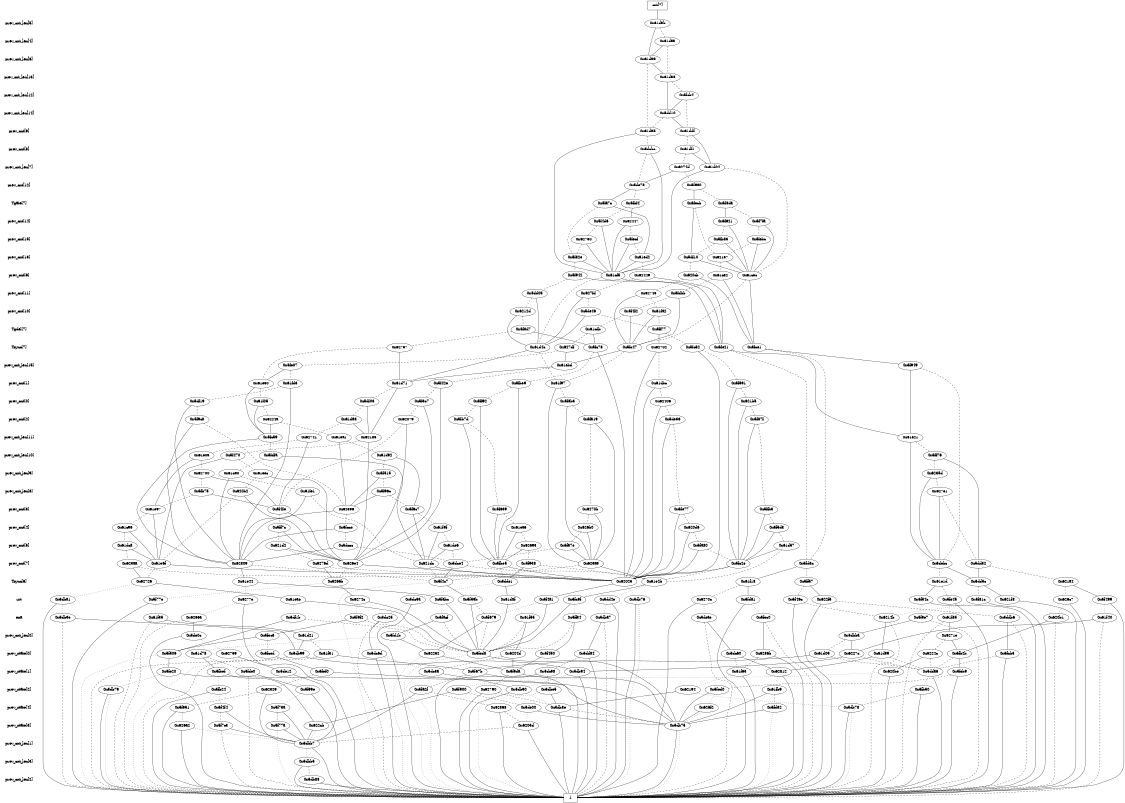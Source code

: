digraph "DD" {
size = "7.5,10"
center = true;
edge [dir = none];
{ node [shape = plaintext];
  edge [style = invis];
  "CONST NODES" [style = invis];
" prev_cnt_len[5] " -> " prev_cnt_len[4] " -> " prev_cnt_len[6] " -> " prev_cnt_len[13] " -> " prev_cnt_len[12] " -> " prev_cnt_len[14] " -> " prev_cnt[9] " -> " prev_cnt[8] " -> " prev_cnt_len[7] " -> " prev_cnt[12] " -> " Tgate[7] " -> " prev_cnt[14] " -> " prev_cnt[15] " -> " prev_cnt[13] " -> " prev_cnt[6] " -> " prev_cnt[11] " -> " prev_cnt[10] " -> " Tgdel[7] " -> " Tsync[7] " -> " prev_cnt_len[15] " -> " prev_cnt[1] " -> " prev_cnt[0] " -> " prev_cnt[2] " -> " prev_cnt_len[11] " -> " prev_cnt_len[10] " -> " prev_cnt_len[9] " -> " prev_cnt_len[8] " -> " prev_cnt[3] " -> " prev_cnt[4] " -> " prev_cnt[5] " -> " prev_cnt[7] " -> " Tsync[6] " -> " rst " -> " ena " -> " prev_cnt_len[0] " -> " prev_state[0] " -> " prev_state[1] " -> " prev_state[2] " -> " prev_state[4] " -> " prev_state[3] " -> " prev_cnt_len[1] " -> " prev_cnt_len[3] " -> " prev_cnt_len[2] " -> "CONST NODES"; 
}
{ rank = same; node [shape = box]; edge [style = invis];
"  cnt[7]  "; }
{ rank = same; " prev_cnt_len[5] ";
"0x61dab";
}
{ rank = same; " prev_cnt_len[4] ";
"0x61daa";
}
{ rank = same; " prev_cnt_len[6] ";
"0x61da9";
}
{ rank = same; " prev_cnt_len[13] ";
"0x61da8";
}
{ rank = same; " prev_cnt_len[12] ";
"0x5fcb4";
}
{ rank = same; " prev_cnt_len[14] ";
"0x5dd10";
}
{ rank = same; " prev_cnt[9] ";
"0x61ddf";
"0x61da5";
}
{ rank = same; " prev_cnt[8] ";
"0x61df1";
"0x5dcbc";
}
{ rank = same; " prev_cnt_len[7] ";
"0x6274d";
"0x61d04";
}
{ rank = same; " prev_cnt[12] ";
"0x5f9a0";
"0x5de78";
}
{ rank = same; " Tgate[7] ";
"0x5fecb";
"0x5f8da";
"0x5fbf4";
"0x5fa7c";
}
{ rank = same; " prev_cnt[14] ";
"0x5f621";
"0x5f4d6";
"0x5f7fa";
"0x62447";
}
{ rank = same; " prev_cnt[15] ";
"0x5febc";
"0x5fecf";
"0x62730";
"0x5fb83";
}
{ rank = same; " prev_cnt[13] ";
"0x62137";
"0x61ed2";
"0x5df10";
"0x5f82e";
}
{ rank = same; " prev_cnt[6] ";
"0x61cf5";
"0x620cb";
"0x5f942";
"0x62449";
"0x61c82";
"0x61cec";
}
{ rank = same; " prev_cnt[11] ";
"0x5fdbb";
"0x5dd05";
"0x62743";
"0x627fd";
}
{ rank = same; " prev_cnt[10] ";
"0x5f4f2";
"0x5de46";
"0x6212d";
"0x61fa2";
}
{ rank = same; " Tgdel[7] ";
"0x5ff77";
"0x5f8d7";
"0x61cdb";
}
{ rank = same; " Tsync[7] ";
"0x5fc47";
"0x5fe21";
"0x5fce1";
"0x5fc78";
"0x61d4c";
"0x627df";
"0x5fc52";
"0x62702";
"0x62737";
}
{ rank = same; " prev_cnt_len[15] ";
"0x5fe07";
"0x61ebd";
"0x5f949";
}
{ rank = same; " prev_cnt[1] ";
"0x5f591";
"0x61d71";
"0x61dbc";
"0x61e30";
"0x61f97";
"0x5fbe9";
"0x5f42e";
"0x61fd3";
}
{ rank = same; " prev_cnt[0] ";
"0x62406";
"0x5ff92";
"0x5df03";
"0x5f3c7";
"0x5f8b3";
"0x5df19";
"0x61f05";
"0x621b5";
}
{ rank = same; " prev_cnt[2] ";
"0x5f87f";
"0x61d98";
"0x5fa19";
"0x62079";
"0x5fb7d";
"0x6224a";
"0x5de36";
"0x5f9c8";
}
{ rank = same; " prev_cnt_len[11] ";
"0x61ea1";
"0x62741";
"0x5fc59";
"0x62183";
"0x61e21";
}
{ rank = same; " prev_cnt_len[10] ";
"0x61d92";
"0x61e0a";
"0x5f470";
"0x5ff76";
"0x5fdfa";
}
{ rank = same; " prev_cnt_len[9] ";
"0x6235d";
"0x61eec";
"0x5f515";
"0x62700";
"0x61c90";
}
{ rank = same; " prev_cnt_len[8] ";
"0x5fb75";
"0x5f96c";
"0x627e1";
"0x61fe1";
"0x620b2";
}
{ rank = same; " prev_cnt[3] ";
"0x5ffb3";
"0x61e97";
"0x6270b";
"0x5f6c7";
"0x5f4fe";
"0x5fe77";
"0x62396";
"0x5f639";
}
{ rank = same; " prev_cnt[4] ";
"0x61ea5";
"0x61c96";
"0x61f9f";
"0x5f5d3";
"0x5fcce";
"0x5ff7c";
"0x620d6";
"0x626b0";
}
{ rank = same; " prev_cnt[5] ";
"0x5dccc";
"0x61de6";
"0x621d2";
"0x5fa80";
"0x5fa7e";
"0x61d57";
"0x61dc8";
"0x62693";
}
{ rank = same; " prev_cnt[7] ";
"0x6276d";
"0x5f938";
"0x61e6f";
"0x626e4";
"0x5dd32";
"0x62809";
"0x5dce4";
"0x5fd3c";
"0x623aa";
"0x623a9";
"0x621dc";
"0x5fc2e";
"0x5fbe5";
"0x5debc";
}
{ rank = same; " Tsync[6] ";
"0x6266b";
"0x5ff57";
"0x62025";
"0x5dde1";
"0x61e2b";
"0x61f18";
"0x61e44";
"0x621a4";
"0x61e1d";
"0x62726";
"0x5dd5c";
"0x5f4c7";
}
{ rank = same; " rst ";
"0x6277e";
"0x5fda1";
"0x6274c";
"0x5fe45";
"0x61eae";
"0x5f46c";
"0x5f81c";
"0x5f54c";
"0x5fc9f";
"0x5dba1";
"0x5fabc";
"0x5dc5a";
"0x5dd4e";
"0x5f77e";
"0x61d8f";
"0x626c7";
"0x6270c";
"0x622f5";
"0x621f8";
"0x5db76";
"0x5f4a1";
"0x5f59b";
"0x5f499";
}
{ rank = same; " ena ";
"0x5dc25";
"0x5ddb6";
"0x61f35";
"0x5f9f2";
"0x5deae";
"0x6214b";
"0x5df1b";
"0x61f55";
"0x5f9e7";
"0x620b1";
"0x5dba7";
"0x5facf";
"0x6266a";
"0x5db9e";
"0x5ff34";
"0x61f85";
"0x5f679";
"0x5fec0";
"0x61f40";
}
{ rank = same; " prev_cnt_len[0] ";
"0x5dbba";
"0x5fd1b";
"0x61d21";
"0x5fec3";
"0x5de0c";
"0x6271e";
}
{ rank = same; " prev_state[0] ";
"0x5db99";
"0x61f31";
"0x5f506";
"0x61d78";
"0x5dda4";
"0x6204d";
"0x62252";
"0x5fced";
"0x6286b";
"0x5fcb3";
"0x5dc60";
"0x6224c";
"0x5fed8";
"0x6227c";
"0x62759";
"0x61d99";
"0x5fb2b";
"0x5dc6d";
"0x5f450";
"0x61d09";
}
{ rank = same; " prev_state[1] ";
"0x5dc3a";
"0x5dda6";
"0x5db94";
"0x5feb9";
"0x5fde0";
"0x61f63";
"0x5f67b";
"0x5f9da";
"0x5dc98";
"0x5de12";
"0x5fef0";
"0x5fe20";
"0x620be";
"0x5fbef";
"0x62812";
}
{ rank = same; " prev_state[2] ";
"0x5fed0";
"0x5db90";
"0x62790";
"0x5fb24";
"0x62329";
"0x62194";
"0x5f900";
"0x5f99e";
"0x5fa2f";
"0x5dbe5";
"0x61fb9";
"0x5fb50";
"0x5db79";
}
{ rank = same; " prev_state[4] ";
"0x5f4f4";
"0x626f2";
"0x5fd32";
"0x5de00";
"0x5db8e";
"0x5f73a";
"0x5f951";
"0x5db78";
"0x62868";
}
{ rank = same; " prev_state[3] ";
"0x622cb";
"0x5f77a";
"0x5f7c3";
"0x626a2";
"0x6203d";
"0x5db75";
}
{ rank = same; " prev_cnt_len[1] ";
"0x5dbb7";
}
{ rank = same; " prev_cnt_len[3] ";
"0x5dbb5";
}
{ rank = same; " prev_cnt_len[2] ";
"0x5db88";
}
{ rank = same; "CONST NODES";
{ node [shape = box]; "0x5db40";
}
}
"  cnt[7]  " -> "0x61dab" [style = solid];
"0x61dab" -> "0x61da9";
"0x61dab" -> "0x61daa" [style = dashed];
"0x61daa" -> "0x61da9";
"0x61daa" -> "0x61da8" [style = dashed];
"0x61da9" -> "0x61da8";
"0x61da9" -> "0x61da5" [style = dashed];
"0x61da8" -> "0x5dd10";
"0x61da8" -> "0x5fcb4" [style = dashed];
"0x5fcb4" -> "0x5dd10";
"0x5fcb4" -> "0x61ddf" [style = dashed];
"0x5dd10" -> "0x61ddf";
"0x5dd10" -> "0x61da5" [style = dashed];
"0x61ddf" -> "0x61d04";
"0x61ddf" -> "0x61df1" [style = dashed];
"0x61da5" -> "0x61cf5";
"0x61da5" -> "0x5dcbc" [style = dashed];
"0x61df1" -> "0x61d04";
"0x61df1" -> "0x6274d" [style = dashed];
"0x5dcbc" -> "0x61cf5";
"0x5dcbc" -> "0x5de78" [style = dashed];
"0x6274d" -> "0x5de78";
"0x6274d" -> "0x5f9a0" [style = dashed];
"0x61d04" -> "0x61cf5";
"0x61d04" -> "0x61cec" [style = dashed];
"0x5f9a0" -> "0x5fecb";
"0x5f9a0" -> "0x5f8da" [style = dashed];
"0x5de78" -> "0x5fa7c";
"0x5de78" -> "0x5fbf4" [style = dashed];
"0x5fecb" -> "0x5df10";
"0x5fecb" -> "0x62137" [style = dashed];
"0x5f8da" -> "0x5f621";
"0x5f8da" -> "0x5f7fa" [style = dashed];
"0x5fbf4" -> "0x62447";
"0x5fbf4" -> "0x5f4d6" [style = dashed];
"0x5fa7c" -> "0x61ed2";
"0x5fa7c" -> "0x5f82e" [style = dashed];
"0x5f621" -> "0x61cec";
"0x5f621" -> "0x5fb83" [style = dashed];
"0x5f4d6" -> "0x61cf5";
"0x5f4d6" -> "0x62730" [style = dashed];
"0x5f7fa" -> "0x61cec";
"0x5f7fa" -> "0x5febc" [style = dashed];
"0x62447" -> "0x61cf5";
"0x62447" -> "0x5fecf" [style = dashed];
"0x5febc" -> "0x61cec";
"0x5febc" -> "0x62137" [style = dashed];
"0x5fecf" -> "0x61cf5";
"0x5fecf" -> "0x61ed2" [style = dashed];
"0x62730" -> "0x61cf5";
"0x62730" -> "0x5f82e" [style = dashed];
"0x5fb83" -> "0x61cec";
"0x5fb83" -> "0x5df10" [style = dashed];
"0x62137" -> "0x61cec";
"0x62137" -> "0x61c82" [style = dashed];
"0x61ed2" -> "0x61cf5";
"0x61ed2" -> "0x62449" [style = dashed];
"0x5df10" -> "0x61cec";
"0x5df10" -> "0x620cb" [style = dashed];
"0x5f82e" -> "0x61cf5";
"0x5f82e" -> "0x5f942" [style = dashed];
"0x61cf5" -> "0x5fe21";
"0x61cf5" -> "0x61d4c" [style = dashed];
"0x620cb" -> "0x5fce1";
"0x620cb" -> "0x62743" [style = dashed];
"0x5f942" -> "0x5fe21";
"0x5f942" -> "0x5dd05" [style = dashed];
"0x62449" -> "0x5fe21";
"0x62449" -> "0x627fd" [style = dashed];
"0x61c82" -> "0x5fce1";
"0x61c82" -> "0x5fdbb" [style = dashed];
"0x61cec" -> "0x5fce1";
"0x61cec" -> "0x5fc47" [style = dashed];
"0x5fdbb" -> "0x5fc47";
"0x5fdbb" -> "0x5f4f2" [style = dashed];
"0x5dd05" -> "0x61d4c";
"0x5dd05" -> "0x6212d" [style = dashed];
"0x62743" -> "0x5fc47";
"0x62743" -> "0x61fa2" [style = dashed];
"0x627fd" -> "0x61d4c";
"0x627fd" -> "0x5de46" [style = dashed];
"0x5f4f2" -> "0x5fc47";
"0x5f4f2" -> "0x61cdb" [style = dashed];
"0x5de46" -> "0x61d4c";
"0x5de46" -> "0x5ff77" [style = dashed];
"0x6212d" -> "0x61d4c";
"0x6212d" -> "0x5f8d7" [style = dashed];
"0x61fa2" -> "0x5fc47";
"0x61fa2" -> "0x5ff77" [style = dashed];
"0x5ff77" -> "0x62702";
"0x5ff77" -> "0x5fc52" [style = dashed];
"0x5f8d7" -> "0x5fc78";
"0x5f8d7" -> "0x62737" [style = dashed];
"0x61cdb" -> "0x5fc78";
"0x61cdb" -> "0x627df" [style = dashed];
"0x5fc47" -> "0x61ebd";
"0x5fc47" -> "0x61f97" [style = dashed];
"0x5fe21" -> "0x61e21";
"0x5fe21" -> "0x5fd3c" [style = dashed];
"0x5fce1" -> "0x5f949";
"0x5fce1" -> "0x5fd3c" [style = dashed];
"0x5fc78" -> "0x62025";
"0x5fc78" -> "0x5fbe9" [style = dashed];
"0x61d4c" -> "0x61d71";
"0x61d4c" -> "0x61f97" [style = dashed];
"0x627df" -> "0x61ebd";
"0x627df" -> "0x5fe07" [style = dashed];
"0x5fc52" -> "0x62025";
"0x5fc52" -> "0x5f591" [style = dashed];
"0x62702" -> "0x62025";
"0x62702" -> "0x61dbc" [style = dashed];
"0x62737" -> "0x61d71";
"0x62737" -> "0x61e30" [style = dashed];
"0x5fe07" -> "0x61e30";
"0x5fe07" -> "0x61fd3" [style = dashed];
"0x61ebd" -> "0x61d71";
"0x61ebd" -> "0x5f42e" [style = dashed];
"0x5f949" -> "0x61e21";
"0x5f949" -> "0x5debc" [style = dashed];
"0x5f591" -> "0x5fc2e";
"0x5f591" -> "0x621b5" [style = dashed];
"0x61d71" -> "0x62183";
"0x61d71" -> "0x5df03" [style = dashed];
"0x61dbc" -> "0x62025";
"0x61dbc" -> "0x62406" [style = dashed];
"0x61e30" -> "0x5fc59";
"0x61e30" -> "0x61f05" [style = dashed];
"0x61f97" -> "0x623a9";
"0x61f97" -> "0x5f8b3" [style = dashed];
"0x5fbe9" -> "0x5fbe5";
"0x5fbe9" -> "0x5ff92" [style = dashed];
"0x5f42e" -> "0x626e4";
"0x5f42e" -> "0x5f3c7" [style = dashed];
"0x61fd3" -> "0x62809";
"0x61fd3" -> "0x5df19" [style = dashed];
"0x62406" -> "0x62025";
"0x62406" -> "0x5de36" [style = dashed];
"0x5ff92" -> "0x5fbe5";
"0x5ff92" -> "0x5fb7d" [style = dashed];
"0x5df03" -> "0x62183";
"0x5df03" -> "0x61d98" [style = dashed];
"0x5f3c7" -> "0x626e4";
"0x5f3c7" -> "0x62079" [style = dashed];
"0x5f8b3" -> "0x623a9";
"0x5f8b3" -> "0x5fa19" [style = dashed];
"0x5df19" -> "0x62809";
"0x5df19" -> "0x5f9c8" [style = dashed];
"0x61f05" -> "0x5fc59";
"0x61f05" -> "0x6224a" [style = dashed];
"0x621b5" -> "0x5fc2e";
"0x621b5" -> "0x5f87f" [style = dashed];
"0x5f87f" -> "0x5fc2e";
"0x5f87f" -> "0x5ffb3" [style = dashed];
"0x61d98" -> "0x62183";
"0x61d98" -> "0x62741" [style = dashed];
"0x5fa19" -> "0x623a9";
"0x5fa19" -> "0x6270b" [style = dashed];
"0x62079" -> "0x626e4";
"0x62079" -> "0x5f4fe" [style = dashed];
"0x5fb7d" -> "0x5fbe5";
"0x5fb7d" -> "0x5f639" [style = dashed];
"0x6224a" -> "0x5fc59";
"0x6224a" -> "0x61ea1" [style = dashed];
"0x5de36" -> "0x62025";
"0x5de36" -> "0x5fe77" [style = dashed];
"0x5f9c8" -> "0x62809";
"0x5f9c8" -> "0x62396" [style = dashed];
"0x61ea1" -> "0x62396";
"0x61ea1" -> "0x61d92" [style = dashed];
"0x62741" -> "0x5f4fe";
"0x62741" -> "0x61e0a" [style = dashed];
"0x5fc59" -> "0x62809";
"0x5fc59" -> "0x5fdfa" [style = dashed];
"0x62183" -> "0x626e4";
"0x62183" -> "0x5f470" [style = dashed];
"0x61e21" -> "0x5debc";
"0x61e21" -> "0x5ff76" [style = dashed];
"0x61d92" -> "0x5f6c7";
"0x61d92" -> "0x5f515" [style = dashed];
"0x61e0a" -> "0x61e97";
"0x61e0a" -> "0x62700" [style = dashed];
"0x5f470" -> "0x61e6f";
"0x5f470" -> "0x61eec" [style = dashed];
"0x5ff76" -> "0x5dd32";
"0x5ff76" -> "0x6235d" [style = dashed];
"0x5fdfa" -> "0x621dc";
"0x5fdfa" -> "0x61c90" [style = dashed];
"0x6235d" -> "0x5debc";
"0x6235d" -> "0x627e1" [style = dashed];
"0x61eec" -> "0x626e4";
"0x61eec" -> "0x620b2" [style = dashed];
"0x5f515" -> "0x62396";
"0x5f515" -> "0x5f96c" [style = dashed];
"0x62700" -> "0x5f4fe";
"0x62700" -> "0x5fb75" [style = dashed];
"0x61c90" -> "0x62809";
"0x61c90" -> "0x61fe1" [style = dashed];
"0x5fb75" -> "0x5f4fe";
"0x5fb75" -> "0x61e97" [style = dashed];
"0x5f96c" -> "0x62396";
"0x5f96c" -> "0x5f6c7" [style = dashed];
"0x627e1" -> "0x5debc";
"0x627e1" -> "0x5dd32" [style = dashed];
"0x61fe1" -> "0x62809";
"0x61fe1" -> "0x621dc" [style = dashed];
"0x620b2" -> "0x626e4";
"0x620b2" -> "0x61e6f" [style = dashed];
"0x5ffb3" -> "0x5fc2e";
"0x5ffb3" -> "0x5f5d3" [style = dashed];
"0x61e97" -> "0x61e6f";
"0x61e97" -> "0x61c96" [style = dashed];
"0x6270b" -> "0x623a9";
"0x6270b" -> "0x626b0" [style = dashed];
"0x5f6c7" -> "0x621dc";
"0x5f6c7" -> "0x61f9f" [style = dashed];
"0x5f4fe" -> "0x626e4";
"0x5f4fe" -> "0x5ff7c" [style = dashed];
"0x5fe77" -> "0x62025";
"0x5fe77" -> "0x620d6" [style = dashed];
"0x62396" -> "0x62809";
"0x62396" -> "0x5fcce" [style = dashed];
"0x5f639" -> "0x5fbe5";
"0x5f639" -> "0x61ea5" [style = dashed];
"0x61ea5" -> "0x5fbe5";
"0x61ea5" -> "0x62693" [style = dashed];
"0x61c96" -> "0x61e6f";
"0x61c96" -> "0x61dc8" [style = dashed];
"0x61f9f" -> "0x621dc";
"0x61f9f" -> "0x61de6" [style = dashed];
"0x5f5d3" -> "0x5fc2e";
"0x5f5d3" -> "0x61d57" [style = dashed];
"0x5fcce" -> "0x62809";
"0x5fcce" -> "0x5dccc" [style = dashed];
"0x5ff7c" -> "0x626e4";
"0x5ff7c" -> "0x621d2" [style = dashed];
"0x620d6" -> "0x62025";
"0x620d6" -> "0x5fa80" [style = dashed];
"0x626b0" -> "0x623a9";
"0x626b0" -> "0x5fa7e" [style = dashed];
"0x5dccc" -> "0x62809";
"0x5dccc" -> "0x5dce4" [style = dashed];
"0x61de6" -> "0x621dc";
"0x61de6" -> "0x5dce4" [style = dashed];
"0x621d2" -> "0x626e4";
"0x621d2" -> "0x6276d" [style = dashed];
"0x5fa80" -> "0x62025";
"0x5fa80" -> "0x5fc2e" [style = dashed];
"0x5fa7e" -> "0x623a9";
"0x5fa7e" -> "0x5dce4" [style = dashed];
"0x61d57" -> "0x5fc2e";
"0x61d57" -> "0x61e2b" [style = dashed];
"0x61dc8" -> "0x61e6f";
"0x61dc8" -> "0x623aa" [style = dashed];
"0x62693" -> "0x5fbe5";
"0x62693" -> "0x5f938" [style = dashed];
"0x6276d" -> "0x6266b";
"0x6276d" -> "0x62025" [style = dashed];
"0x5f938" -> "0x5dde1";
"0x5f938" -> "0x61e2b" [style = dashed];
"0x61e6f" -> "0x62025";
"0x61e6f" -> "0x62726" [style = dashed];
"0x626e4" -> "0x62025";
"0x626e4" -> "0x6266b" [style = dashed];
"0x5dd32" -> "0x5dd5c";
"0x5dd32" -> "0x621a4" [style = dashed];
"0x62809" -> "0x61e44";
"0x62809" -> "0x5f4c7" [style = dashed];
"0x5dce4" -> "0x5f4c7";
"0x5dce4" -> "0x61e2b" [style = dashed];
"0x5fd3c" -> "0x61f18";
"0x5fd3c" -> "0x5ff57" [style = dashed];
"0x623aa" -> "0x62726";
"0x623aa" -> "0x62025" [style = dashed];
"0x623a9" -> "0x61e2b";
"0x623a9" -> "0x5f4c7" [style = dashed];
"0x621dc" -> "0x62025";
"0x621dc" -> "0x5f4c7" [style = dashed];
"0x5fc2e" -> "0x62025";
"0x5fc2e" -> "0x61e2b" [style = dashed];
"0x5fbe5" -> "0x62025";
"0x5fbe5" -> "0x5dde1" [style = dashed];
"0x5debc" -> "0x5dd5c";
"0x5debc" -> "0x61e1d" [style = dashed];
"0x6266b" -> "0x6274c";
"0x6266b" -> "0x5f77e" [style = dotted];
"0x5ff57" -> "0x622f5";
"0x5ff57" -> "0x5f46c" [style = dashed];
"0x62025" -> "0x5f4a1";
"0x62025" -> "0x5db76" [style = dotted];
"0x5dde1" -> "0x61d8f";
"0x5dde1" -> "0x5dc5a" [style = dotted];
"0x61e2b" -> "0x5fc9f";
"0x61e2b" -> "0x5dd4e" [style = dotted];
"0x61f18" -> "0x5fda1";
"0x61f18" -> "0x6270c" [style = dashed];
"0x61e44" -> "0x5fabc";
"0x61e44" -> "0x6277e" [style = dotted];
"0x621a4" -> "0x5f499";
"0x621a4" -> "0x626c7" [style = dashed];
"0x61e1d" -> "0x5f54c";
"0x61e1d" -> "0x5fe45" [style = dashed];
"0x62726" -> "0x61eae";
"0x62726" -> "0x5dba1" [style = dotted];
"0x5dd5c" -> "0x621f8";
"0x5dd5c" -> "0x5f81c" [style = dashed];
"0x5f4c7" -> "0x5f59b";
"0x5f4c7" -> "0x5db40" [style = dotted];
"0x6277e" -> "0x5db40";
"0x6277e" -> "0x6266a" [style = dotted];
"0x5fda1" -> "0x5db40";
"0x5fda1" -> "0x5fec0" [style = dotted];
"0x6274c" -> "0x5fed8";
"0x6274c" -> "0x5f9f2" [style = dotted];
"0x5fe45" -> "0x5db40";
"0x5fe45" -> "0x61f85" [style = dotted];
"0x61eae" -> "0x5fed8";
"0x61eae" -> "0x5df1b" [style = dotted];
"0x5f46c" -> "0x5db40";
"0x5f46c" -> "0x6214b" [style = dashed];
"0x5f81c" -> "0x5db40";
"0x5f81c" -> "0x6214b" [style = dotted];
"0x5f54c" -> "0x5db40";
"0x5f54c" -> "0x5f9e7" [style = dotted];
"0x5fc9f" -> "0x5fed8";
"0x5fc9f" -> "0x5ff34" [style = dotted];
"0x5dba1" -> "0x5db40";
"0x5dba1" -> "0x5db9e" [style = dotted];
"0x5fabc" -> "0x5fed8";
"0x5fabc" -> "0x5facf" [style = dotted];
"0x5dc5a" -> "0x5db40";
"0x5dc5a" -> "0x5dc25" [style = dotted];
"0x5dd4e" -> "0x5db40";
"0x5dd4e" -> "0x5dba7" [style = dotted];
"0x5f77e" -> "0x5db40";
"0x5f77e" -> "0x61f35" [style = dotted];
"0x61d8f" -> "0x5fed8";
"0x61d8f" -> "0x61f55" [style = dotted];
"0x626c7" -> "0x5db40";
"0x626c7" -> "0x620b1" [style = dotted];
"0x6270c" -> "0x5db40";
"0x6270c" -> "0x5deae" [style = dotted];
"0x622f5" -> "0x5db40";
"0x622f5" -> "0x5ddb6" [style = dashed];
"0x621f8" -> "0x5db40";
"0x621f8" -> "0x5ddb6" [style = dotted];
"0x5db76" -> "0x5db40";
"0x5db76" -> "0x5db40" [style = dotted];
"0x5f4a1" -> "0x5fed8";
"0x5f4a1" -> "0x5f679" [style = dotted];
"0x5f59b" -> "0x5fed8";
"0x5f59b" -> "0x5f679" [style = dashed];
"0x5f499" -> "0x5db40";
"0x5f499" -> "0x61f40" [style = dotted];
"0x5dc25" -> "0x5dc6d";
"0x5dc25" -> "0x5db40" [style = dashed];
"0x5ddb6" -> "0x5fcb3";
"0x5ddb6" -> "0x5db40" [style = dashed];
"0x61f35" -> "0x61d21";
"0x61f35" -> "0x5db40" [style = dashed];
"0x5f9f2" -> "0x5fec3";
"0x5f9f2" -> "0x5fed8" [style = dashed];
"0x5deae" -> "0x5dc60";
"0x5deae" -> "0x5db40" [style = dashed];
"0x6214b" -> "0x61d99";
"0x6214b" -> "0x5db40" [style = dashed];
"0x5df1b" -> "0x5f506";
"0x5df1b" -> "0x5fed8" [style = dashed];
"0x61f55" -> "0x6204d";
"0x61f55" -> "0x5fed8" [style = dashed];
"0x5f9e7" -> "0x5dbba";
"0x5f9e7" -> "0x5db40" [style = dashed];
"0x620b1" -> "0x5fb2b";
"0x620b1" -> "0x5db40" [style = dashed];
"0x5dba7" -> "0x5dda4";
"0x5dba7" -> "0x5db40" [style = dashed];
"0x5facf" -> "0x5fd1b";
"0x5facf" -> "0x5fed8" [style = dashed];
"0x6266a" -> "0x5de0c";
"0x6266a" -> "0x5db40" [style = dashed];
"0x5db9e" -> "0x5db99";
"0x5db9e" -> "0x5db40" [style = dashed];
"0x5ff34" -> "0x5f450";
"0x5ff34" -> "0x5fed8" [style = dashed];
"0x61f85" -> "0x6271e";
"0x61f85" -> "0x5db40" [style = dashed];
"0x5f679" -> "0x62252";
"0x5f679" -> "0x5fed8" [style = dashed];
"0x5fec0" -> "0x6286b";
"0x5fec0" -> "0x5db40" [style = dashed];
"0x61f40" -> "0x6227c";
"0x61f40" -> "0x5db40" [style = dashed];
"0x5dbba" -> "0x6227c";
"0x5dbba" -> "0x61d09" [style = dashed];
"0x5fd1b" -> "0x62252";
"0x5fd1b" -> "0x61d78" [style = dotted];
"0x61d21" -> "0x5db99";
"0x61d21" -> "0x61f31" [style = dashed];
"0x5fec3" -> "0x5f506";
"0x5fec3" -> "0x5fced" [style = dashed];
"0x5de0c" -> "0x5db40";
"0x5de0c" -> "0x62759" [style = dotted];
"0x6271e" -> "0x5fb2b";
"0x6271e" -> "0x6224c" [style = dashed];
"0x5db99" -> "0x5db94";
"0x5db99" -> "0x5db40" [style = dashed];
"0x61f31" -> "0x5f67b";
"0x61f31" -> "0x5db40" [style = dashed];
"0x5f506" -> "0x5fe20";
"0x5f506" -> "0x5db40" [style = dotted];
"0x61d78" -> "0x5fbef";
"0x61d78" -> "0x5fde0" [style = dashed];
"0x5dda4" -> "0x5db40";
"0x5dda4" -> "0x5dc98" [style = dashed];
"0x6204d" -> "0x5f9da";
"0x6204d" -> "0x5dc3a" [style = dashed];
"0x62252" -> "0x5f9da";
"0x62252" -> "0x5db40" [style = dotted];
"0x5fced" -> "0x5fef0";
"0x5fced" -> "0x5db40" [style = dotted];
"0x6286b" -> "0x5db40";
"0x6286b" -> "0x61f63" [style = dashed];
"0x5fcb3" -> "0x5db40";
"0x5fcb3" -> "0x5dda6" [style = dashed];
"0x5dc60" -> "0x62812";
"0x5dc60" -> "0x61f63" [style = dashed];
"0x6224c" -> "0x620be";
"0x6224c" -> "0x5dda6" [style = dashed];
"0x5fed8" -> "0x5db75";
"0x5fed8" -> "0x5db40" [style = dotted];
"0x6227c" -> "0x5db94";
"0x6227c" -> "0x5dda6" [style = dashed];
"0x62759" -> "0x5de12";
"0x62759" -> "0x5fde0" [style = dotted];
"0x61d99" -> "0x62812";
"0x61d99" -> "0x5dda6" [style = dashed];
"0x5fb2b" -> "0x5feb9";
"0x5fb2b" -> "0x5dda6" [style = dashed];
"0x5dc6d" -> "0x5db40";
"0x5dc6d" -> "0x5dc3a" [style = dotted];
"0x5f450" -> "0x5f9da";
"0x5f450" -> "0x5dc98" [style = dotted];
"0x61d09" -> "0x5f67b";
"0x61d09" -> "0x5dda6" [style = dashed];
"0x5dc3a" -> "0x5db90";
"0x5dc3a" -> "0x5db40" [style = dotted];
"0x5dda6" -> "0x5db40";
"0x5dda6" -> "0x5fb50" [style = dotted];
"0x5db94" -> "0x5db40";
"0x5db94" -> "0x5db90" [style = dotted];
"0x5feb9" -> "0x5db40";
"0x5feb9" -> "0x5fed0" [style = dashed];
"0x5fde0" -> "0x5f99e";
"0x5fde0" -> "0x5db40" [style = dashed];
"0x61f63" -> "0x5db40";
"0x61f63" -> "0x62194" [style = dotted];
"0x5f67b" -> "0x5db40";
"0x5f67b" -> "0x5fa2f" [style = dashed];
"0x5f9da" -> "0x5db75";
"0x5f9da" -> "0x62790" [style = dashed];
"0x5dc98" -> "0x5db40";
"0x5dc98" -> "0x5dbe5" [style = dashed];
"0x5de12" -> "0x5dbb7";
"0x5de12" -> "0x5f99e" [style = dotted];
"0x5fef0" -> "0x5db75";
"0x5fef0" -> "0x62329" [style = dashed];
"0x5fe20" -> "0x5db75";
"0x5fe20" -> "0x5db79" [style = dotted];
"0x620be" -> "0x5db40";
"0x620be" -> "0x5f900" [style = dotted];
"0x5fbef" -> "0x622cb";
"0x5fbef" -> "0x5fb24" [style = dotted];
"0x62812" -> "0x5db40";
"0x62812" -> "0x61fb9" [style = dotted];
"0x5fed0" -> "0x5db75";
"0x5fed0" -> "0x626f2" [style = dotted];
"0x5db90" -> "0x5db40";
"0x5db90" -> "0x5db8e" [style = dotted];
"0x62790" -> "0x5db40";
"0x62790" -> "0x5db8e" [style = dashed];
"0x5fb24" -> "0x5db40";
"0x5fb24" -> "0x5f4f4" [style = dotted];
"0x62329" -> "0x5dbb7";
"0x62329" -> "0x5f951" [style = dashed];
"0x62194" -> "0x5db8e";
"0x62194" -> "0x5db78" [style = dotted];
"0x5f900" -> "0x622cb";
"0x5f900" -> "0x5de00" [style = dashed];
"0x5f99e" -> "0x5db40";
"0x5f99e" -> "0x5f73a" [style = dotted];
"0x5fa2f" -> "0x5dbb7";
"0x5fa2f" -> "0x62868" [style = dashed];
"0x5dbe5" -> "0x5db8e";
"0x5dbe5" -> "0x5db40" [style = dotted];
"0x61fb9" -> "0x5db75";
"0x61fb9" -> "0x5fd32" [style = dashed];
"0x5fb50" -> "0x5db40";
"0x5fb50" -> "0x5db78" [style = dashed];
"0x5db79" -> "0x5db40";
"0x5db79" -> "0x5db40" [style = dotted];
"0x5f4f4" -> "0x5dbb7";
"0x5f4f4" -> "0x5f7c3" [style = dashed];
"0x626f2" -> "0x5db75";
"0x626f2" -> "0x5db75" [style = dotted];
"0x5fd32" -> "0x5db75";
"0x5fd32" -> "0x5db40" [style = dotted];
"0x5de00" -> "0x5db75";
"0x5de00" -> "0x6203d" [style = dotted];
"0x5db8e" -> "0x5db40";
"0x5db8e" -> "0x5db75" [style = dashed];
"0x5f73a" -> "0x5dbb7";
"0x5f73a" -> "0x5f77a" [style = dashed];
"0x5f951" -> "0x5db40";
"0x5f951" -> "0x626a2" [style = dashed];
"0x5db78" -> "0x5db40";
"0x5db78" -> "0x5db40" [style = dotted];
"0x62868" -> "0x5db40";
"0x62868" -> "0x6203d" [style = dashed];
"0x622cb" -> "0x5dbb7";
"0x622cb" -> "0x5dbb7" [style = dotted];
"0x5f77a" -> "0x5dbb7";
"0x5f77a" -> "0x5db40" [style = dotted];
"0x5f7c3" -> "0x5dbb7";
"0x5f7c3" -> "0x5db40" [style = dashed];
"0x626a2" -> "0x5db40";
"0x626a2" -> "0x5dbb7" [style = dotted];
"0x6203d" -> "0x5db40";
"0x6203d" -> "0x5dbb7" [style = dashed];
"0x5db75" -> "0x5db40";
"0x5db75" -> "0x5db40" [style = dotted];
"0x5dbb7" -> "0x5db40";
"0x5dbb7" -> "0x5dbb5" [style = dotted];
"0x5dbb5" -> "0x5db40";
"0x5dbb5" -> "0x5db88" [style = dashed];
"0x5db88" -> "0x5db40";
"0x5db88" -> "0x5db40" [style = dotted];
"0x5db40" [label = "1"];
}
